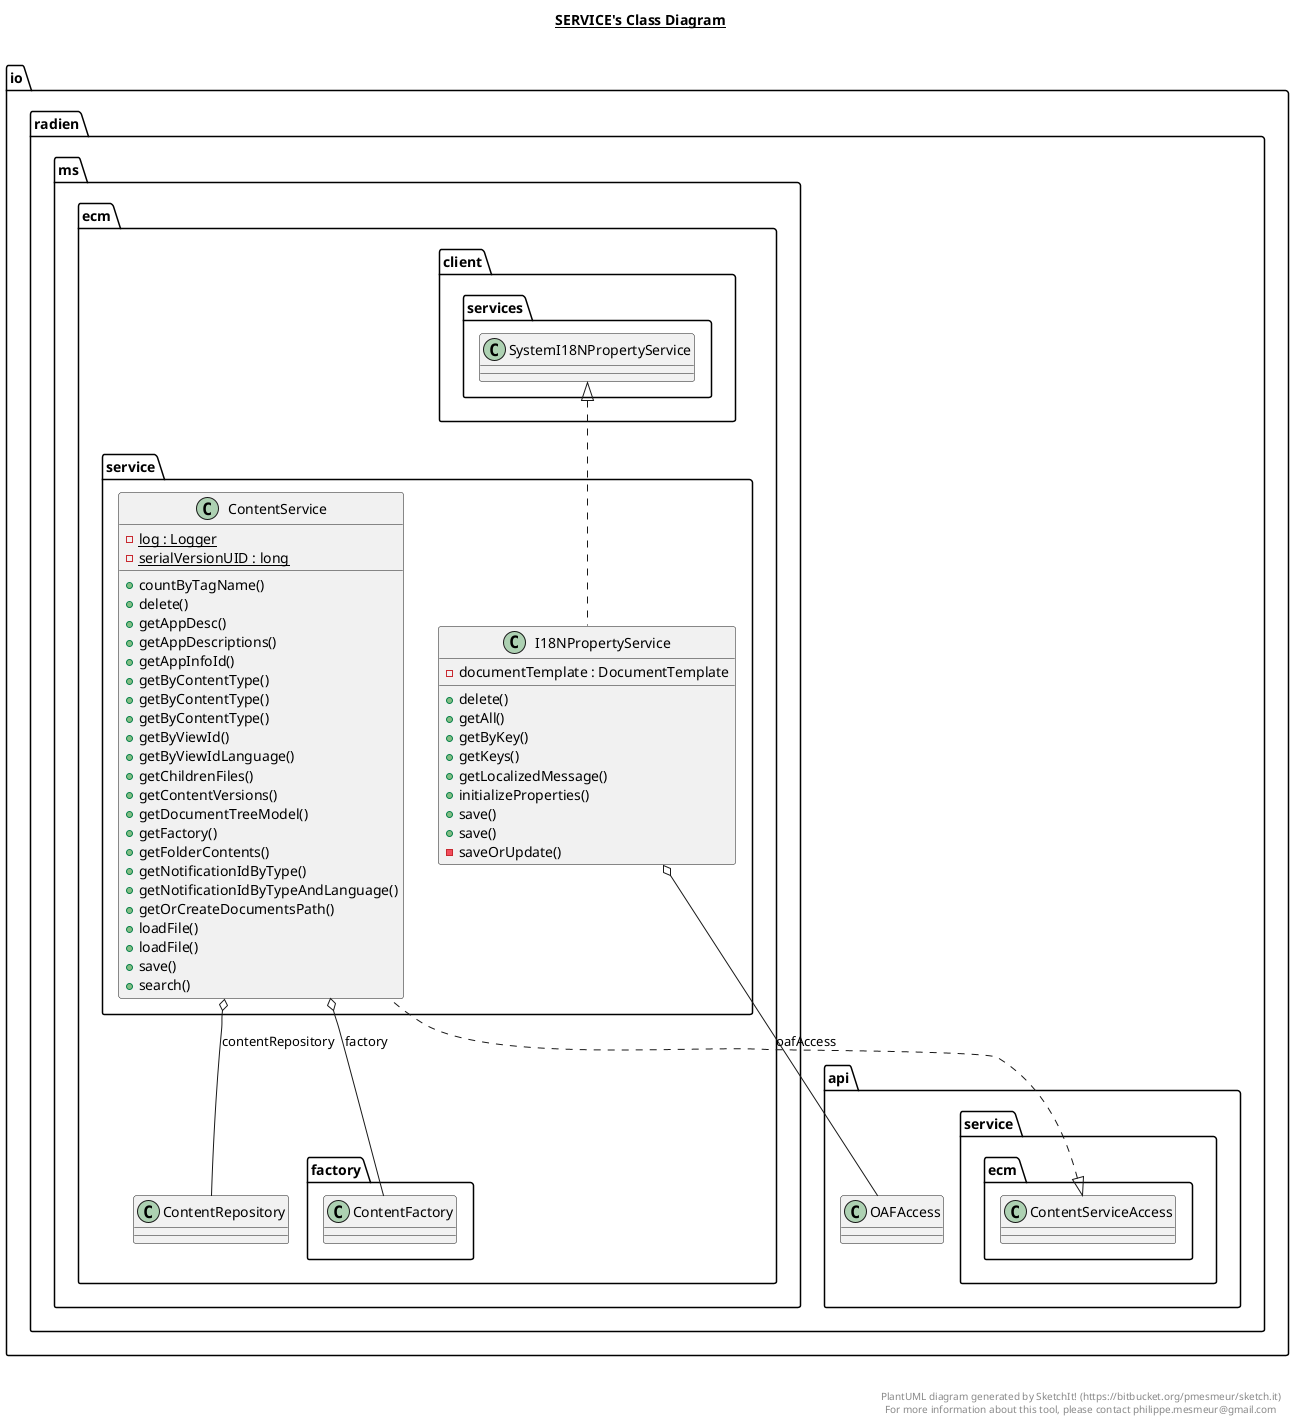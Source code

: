 @startuml

title __SERVICE's Class Diagram__\n

  namespace io.radien.ms.ecm {
    namespace service {
      class io.radien.ms.ecm.service.ContentService {
          {static} - log : Logger
          {static} - serialVersionUID : long
          + countByTagName()
          + delete()
          + getAppDesc()
          + getAppDescriptions()
          + getAppInfoId()
          + getByContentType()
          + getByContentType()
          + getByContentType()
          + getByViewId()
          + getByViewIdLanguage()
          + getChildrenFiles()
          + getContentVersions()
          + getDocumentTreeModel()
          + getFactory()
          + getFolderContents()
          + getNotificationIdByType()
          + getNotificationIdByTypeAndLanguage()
          + getOrCreateDocumentsPath()
          + loadFile()
          + loadFile()
          + save()
          + search()
      }
    }
  }
  

  namespace io.radien.ms.ecm {
    namespace service {
      class io.radien.ms.ecm.service.I18NPropertyService {
          - documentTemplate : DocumentTemplate
          + delete()
          + getAll()
          + getByKey()
          + getKeys()
          + getLocalizedMessage()
          + initializeProperties()
          + save()
          + save()
          - saveOrUpdate()
      }
    }
  }
  

  io.radien.ms.ecm.service.ContentService .up.|> io.radien.api.service.ecm.ContentServiceAccess
  io.radien.ms.ecm.service.ContentService o-- io.radien.ms.ecm.ContentRepository : contentRepository
  io.radien.ms.ecm.service.ContentService o-- io.radien.ms.ecm.factory.ContentFactory : factory
  io.radien.ms.ecm.service.I18NPropertyService .up.|> io.radien.ms.ecm.client.services.SystemI18NPropertyService
  io.radien.ms.ecm.service.I18NPropertyService o-- io.radien.api.OAFAccess : oafAccess


right footer


PlantUML diagram generated by SketchIt! (https://bitbucket.org/pmesmeur/sketch.it)
For more information about this tool, please contact philippe.mesmeur@gmail.com
endfooter

@enduml
